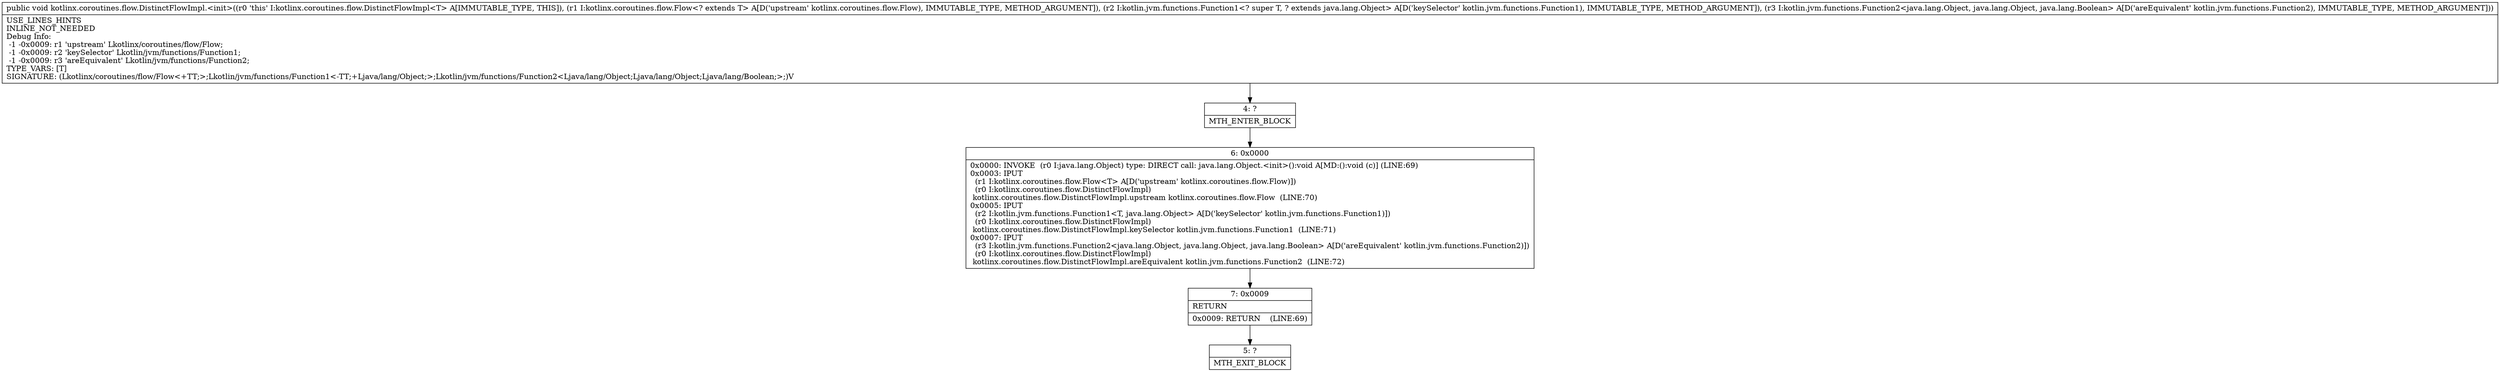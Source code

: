 digraph "CFG forkotlinx.coroutines.flow.DistinctFlowImpl.\<init\>(Lkotlinx\/coroutines\/flow\/Flow;Lkotlin\/jvm\/functions\/Function1;Lkotlin\/jvm\/functions\/Function2;)V" {
Node_4 [shape=record,label="{4\:\ ?|MTH_ENTER_BLOCK\l}"];
Node_6 [shape=record,label="{6\:\ 0x0000|0x0000: INVOKE  (r0 I:java.lang.Object) type: DIRECT call: java.lang.Object.\<init\>():void A[MD:():void (c)] (LINE:69)\l0x0003: IPUT  \l  (r1 I:kotlinx.coroutines.flow.Flow\<T\> A[D('upstream' kotlinx.coroutines.flow.Flow)])\l  (r0 I:kotlinx.coroutines.flow.DistinctFlowImpl)\l kotlinx.coroutines.flow.DistinctFlowImpl.upstream kotlinx.coroutines.flow.Flow  (LINE:70)\l0x0005: IPUT  \l  (r2 I:kotlin.jvm.functions.Function1\<T, java.lang.Object\> A[D('keySelector' kotlin.jvm.functions.Function1)])\l  (r0 I:kotlinx.coroutines.flow.DistinctFlowImpl)\l kotlinx.coroutines.flow.DistinctFlowImpl.keySelector kotlin.jvm.functions.Function1  (LINE:71)\l0x0007: IPUT  \l  (r3 I:kotlin.jvm.functions.Function2\<java.lang.Object, java.lang.Object, java.lang.Boolean\> A[D('areEquivalent' kotlin.jvm.functions.Function2)])\l  (r0 I:kotlinx.coroutines.flow.DistinctFlowImpl)\l kotlinx.coroutines.flow.DistinctFlowImpl.areEquivalent kotlin.jvm.functions.Function2  (LINE:72)\l}"];
Node_7 [shape=record,label="{7\:\ 0x0009|RETURN\l|0x0009: RETURN    (LINE:69)\l}"];
Node_5 [shape=record,label="{5\:\ ?|MTH_EXIT_BLOCK\l}"];
MethodNode[shape=record,label="{public void kotlinx.coroutines.flow.DistinctFlowImpl.\<init\>((r0 'this' I:kotlinx.coroutines.flow.DistinctFlowImpl\<T\> A[IMMUTABLE_TYPE, THIS]), (r1 I:kotlinx.coroutines.flow.Flow\<? extends T\> A[D('upstream' kotlinx.coroutines.flow.Flow), IMMUTABLE_TYPE, METHOD_ARGUMENT]), (r2 I:kotlin.jvm.functions.Function1\<? super T, ? extends java.lang.Object\> A[D('keySelector' kotlin.jvm.functions.Function1), IMMUTABLE_TYPE, METHOD_ARGUMENT]), (r3 I:kotlin.jvm.functions.Function2\<java.lang.Object, java.lang.Object, java.lang.Boolean\> A[D('areEquivalent' kotlin.jvm.functions.Function2), IMMUTABLE_TYPE, METHOD_ARGUMENT]))  | USE_LINES_HINTS\lINLINE_NOT_NEEDED\lDebug Info:\l  \-1 \-0x0009: r1 'upstream' Lkotlinx\/coroutines\/flow\/Flow;\l  \-1 \-0x0009: r2 'keySelector' Lkotlin\/jvm\/functions\/Function1;\l  \-1 \-0x0009: r3 'areEquivalent' Lkotlin\/jvm\/functions\/Function2;\lTYPE_VARS: [T]\lSIGNATURE: (Lkotlinx\/coroutines\/flow\/Flow\<+TT;\>;Lkotlin\/jvm\/functions\/Function1\<\-TT;+Ljava\/lang\/Object;\>;Lkotlin\/jvm\/functions\/Function2\<Ljava\/lang\/Object;Ljava\/lang\/Object;Ljava\/lang\/Boolean;\>;)V\l}"];
MethodNode -> Node_4;Node_4 -> Node_6;
Node_6 -> Node_7;
Node_7 -> Node_5;
}

